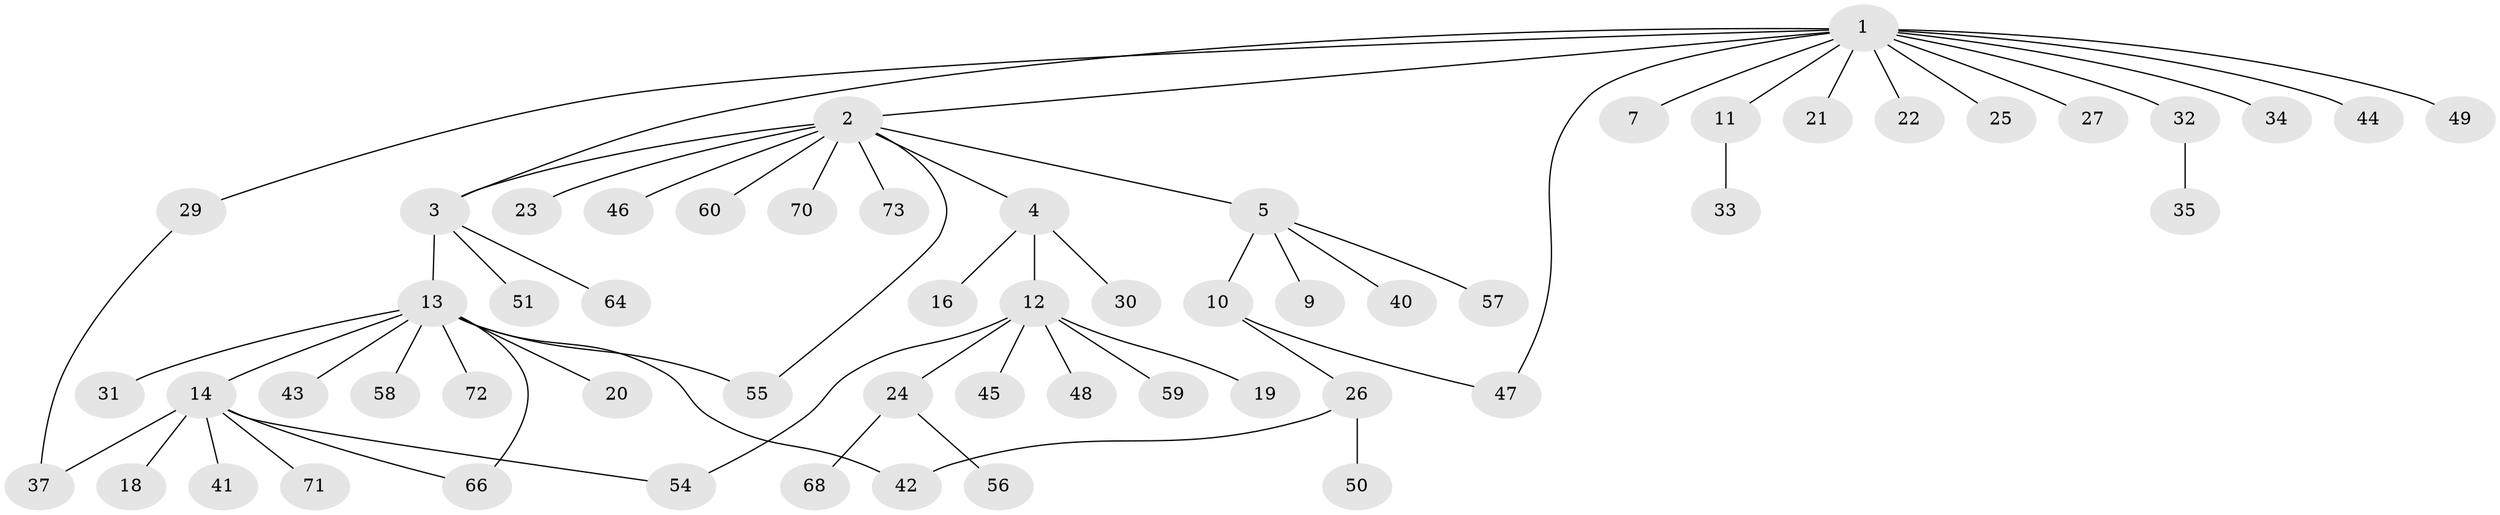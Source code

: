 // Generated by graph-tools (version 1.1) at 2025/23/03/03/25 07:23:48]
// undirected, 57 vertices, 63 edges
graph export_dot {
graph [start="1"]
  node [color=gray90,style=filled];
  1 [super="+63"];
  2 [super="+61"];
  3 [super="+67"];
  4 [super="+6"];
  5 [super="+8"];
  7;
  9;
  10 [super="+17"];
  11 [super="+38"];
  12 [super="+15"];
  13 [super="+69"];
  14 [super="+28"];
  16;
  18;
  19;
  20 [super="+53"];
  21;
  22;
  23;
  24 [super="+52"];
  25 [super="+62"];
  26;
  27;
  29;
  30;
  31;
  32 [super="+36"];
  33;
  34;
  35;
  37 [super="+39"];
  40;
  41;
  42 [super="+65"];
  43;
  44;
  45;
  46;
  47;
  48;
  49;
  50;
  51;
  54;
  55;
  56;
  57;
  58;
  59;
  60;
  64;
  66;
  68;
  70;
  71;
  72;
  73;
  1 -- 2;
  1 -- 3;
  1 -- 7;
  1 -- 11;
  1 -- 21;
  1 -- 22;
  1 -- 25;
  1 -- 27;
  1 -- 29;
  1 -- 32;
  1 -- 34;
  1 -- 44;
  1 -- 47;
  1 -- 49;
  2 -- 3;
  2 -- 4;
  2 -- 5;
  2 -- 23;
  2 -- 46;
  2 -- 55;
  2 -- 60;
  2 -- 70;
  2 -- 73;
  3 -- 13;
  3 -- 51;
  3 -- 64;
  4 -- 12;
  4 -- 16;
  4 -- 30;
  5 -- 9;
  5 -- 10 [weight=2];
  5 -- 40;
  5 -- 57;
  10 -- 47;
  10 -- 26;
  11 -- 33;
  12 -- 19;
  12 -- 24;
  12 -- 45;
  12 -- 48;
  12 -- 59;
  12 -- 54;
  13 -- 14;
  13 -- 20;
  13 -- 31;
  13 -- 42;
  13 -- 43;
  13 -- 55;
  13 -- 58;
  13 -- 66;
  13 -- 72;
  14 -- 18;
  14 -- 41;
  14 -- 54;
  14 -- 71;
  14 -- 66;
  14 -- 37;
  24 -- 56;
  24 -- 68;
  26 -- 50;
  26 -- 42;
  29 -- 37;
  32 -- 35;
}
